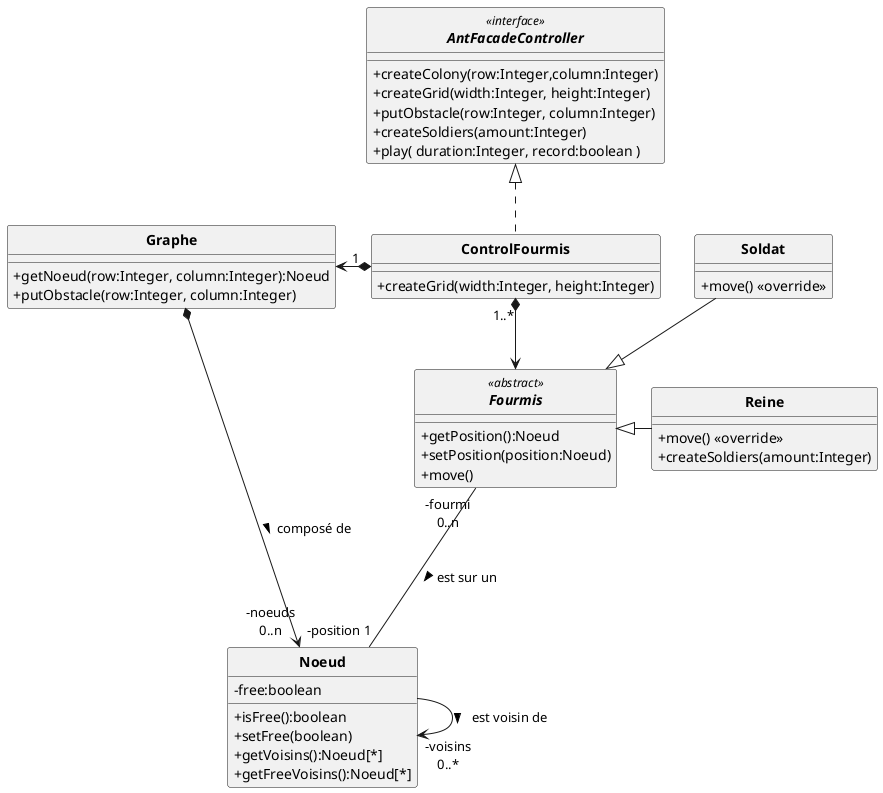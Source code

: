 @startuml
'https://plantuml.com/sequence-diagram
allow_mixing
skinparam style strictuml
skinparam classAttributeIconSize 0
skinparam circledCharacterRadius 0
skinparam circledCharacterFontSize 0
skinparam classFontStyle Bold
'autonumber

'Controleur
interface AntFacadeController <<interface>> {
    '+setParameters( evaporationParam:Integer, foodParam:Integer, pheromoneParam:Integer )
    +createColony(row:Integer,column:Integer)
    +createGrid(width:Integer, height:Integer)
    +putObstacle(row:Integer, column:Integer)
    '+putFood( row:Integer, column:Integer, quantity:Integer);
    '+createWorkers( amount:Integer )
    +createSoldiers(amount:Integer)
    '+setAntFile(antLogFile:String);
    +play( duration:Integer, record:boolean )
}

class Noeud {
    -free:boolean
    +isFree():boolean
    +setFree(boolean)
    +getVoisins():Noeud[*]
    +getFreeVoisins():Noeud[*]
}

abstract Fourmis <<abstract>> {
    +getPosition():Noeud
    +setPosition(position:Noeud)
    +move()
}
class Reine{
    +move() <<override>>
    +createSoldiers(amount:Integer)

}
class Soldat{
    +move() <<override>>
}


'class Graphe implements AntFacadeController{
class ControlFourmis implements AntFacadeController{
    +createGrid(width:Integer, height:Integer)
}


class Graphe{
 +getNoeud(row:Integer, column:Integer):Noeud
 +putObstacle(row:Integer, column:Integer)
}


Soldat --|> Fourmis
Reine -l-|> Fourmis

ControlFourmis "1 " *-l-> Graphe
ControlFourmis "1..*" *--> Fourmis

Graphe *-r-> "-noeuds\n0..n" Noeud : composé de >
Fourmis "-fourmi\n0..n" --- "-position 1" Noeud  : est sur un >
Noeud -> "-voisins\n0..*"  Noeud  : est voisin de >

@enduml